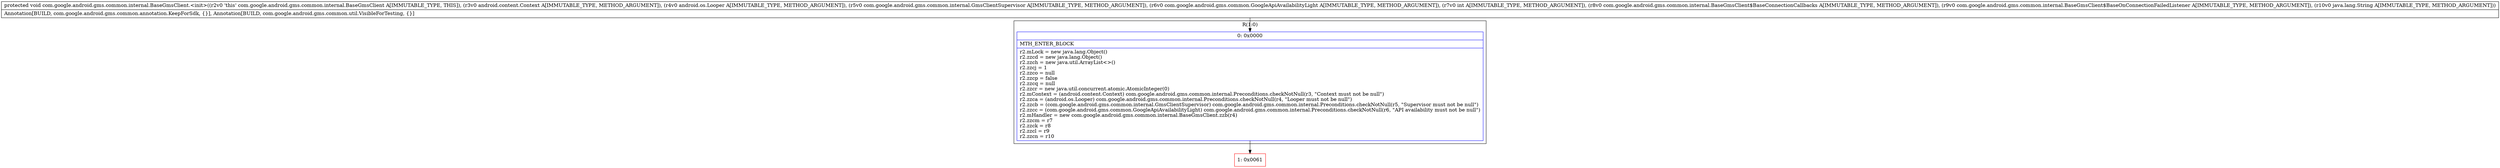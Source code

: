 digraph "CFG forcom.google.android.gms.common.internal.BaseGmsClient.\<init\>(Landroid\/content\/Context;Landroid\/os\/Looper;Lcom\/google\/android\/gms\/common\/internal\/GmsClientSupervisor;Lcom\/google\/android\/gms\/common\/GoogleApiAvailabilityLight;ILcom\/google\/android\/gms\/common\/internal\/BaseGmsClient$BaseConnectionCallbacks;Lcom\/google\/android\/gms\/common\/internal\/BaseGmsClient$BaseOnConnectionFailedListener;Ljava\/lang\/String;)V" {
subgraph cluster_Region_1408872533 {
label = "R(1:0)";
node [shape=record,color=blue];
Node_0 [shape=record,label="{0\:\ 0x0000|MTH_ENTER_BLOCK\l|r2.mLock = new java.lang.Object()\lr2.zzcd = new java.lang.Object()\lr2.zzch = new java.util.ArrayList\<\>()\lr2.zzcj = 1\lr2.zzco = null\lr2.zzcp = false\lr2.zzcq = null\lr2.zzcr = new java.util.concurrent.atomic.AtomicInteger(0)\lr2.mContext = (android.content.Context) com.google.android.gms.common.internal.Preconditions.checkNotNull(r3, \"Context must not be null\")\lr2.zzca = (android.os.Looper) com.google.android.gms.common.internal.Preconditions.checkNotNull(r4, \"Looper must not be null\")\lr2.zzcb = (com.google.android.gms.common.internal.GmsClientSupervisor) com.google.android.gms.common.internal.Preconditions.checkNotNull(r5, \"Supervisor must not be null\")\lr2.zzcc = (com.google.android.gms.common.GoogleApiAvailabilityLight) com.google.android.gms.common.internal.Preconditions.checkNotNull(r6, \"API availability must not be null\")\lr2.mHandler = new com.google.android.gms.common.internal.BaseGmsClient.zzb(r4)\lr2.zzcm = r7\lr2.zzck = r8\lr2.zzcl = r9\lr2.zzcn = r10\l}"];
}
Node_1 [shape=record,color=red,label="{1\:\ 0x0061}"];
MethodNode[shape=record,label="{protected void com.google.android.gms.common.internal.BaseGmsClient.\<init\>((r2v0 'this' com.google.android.gms.common.internal.BaseGmsClient A[IMMUTABLE_TYPE, THIS]), (r3v0 android.content.Context A[IMMUTABLE_TYPE, METHOD_ARGUMENT]), (r4v0 android.os.Looper A[IMMUTABLE_TYPE, METHOD_ARGUMENT]), (r5v0 com.google.android.gms.common.internal.GmsClientSupervisor A[IMMUTABLE_TYPE, METHOD_ARGUMENT]), (r6v0 com.google.android.gms.common.GoogleApiAvailabilityLight A[IMMUTABLE_TYPE, METHOD_ARGUMENT]), (r7v0 int A[IMMUTABLE_TYPE, METHOD_ARGUMENT]), (r8v0 com.google.android.gms.common.internal.BaseGmsClient$BaseConnectionCallbacks A[IMMUTABLE_TYPE, METHOD_ARGUMENT]), (r9v0 com.google.android.gms.common.internal.BaseGmsClient$BaseOnConnectionFailedListener A[IMMUTABLE_TYPE, METHOD_ARGUMENT]), (r10v0 java.lang.String A[IMMUTABLE_TYPE, METHOD_ARGUMENT]))  | Annotation[BUILD, com.google.android.gms.common.annotation.KeepForSdk, \{\}], Annotation[BUILD, com.google.android.gms.common.util.VisibleForTesting, \{\}]\l}"];
MethodNode -> Node_0;
Node_0 -> Node_1;
}

